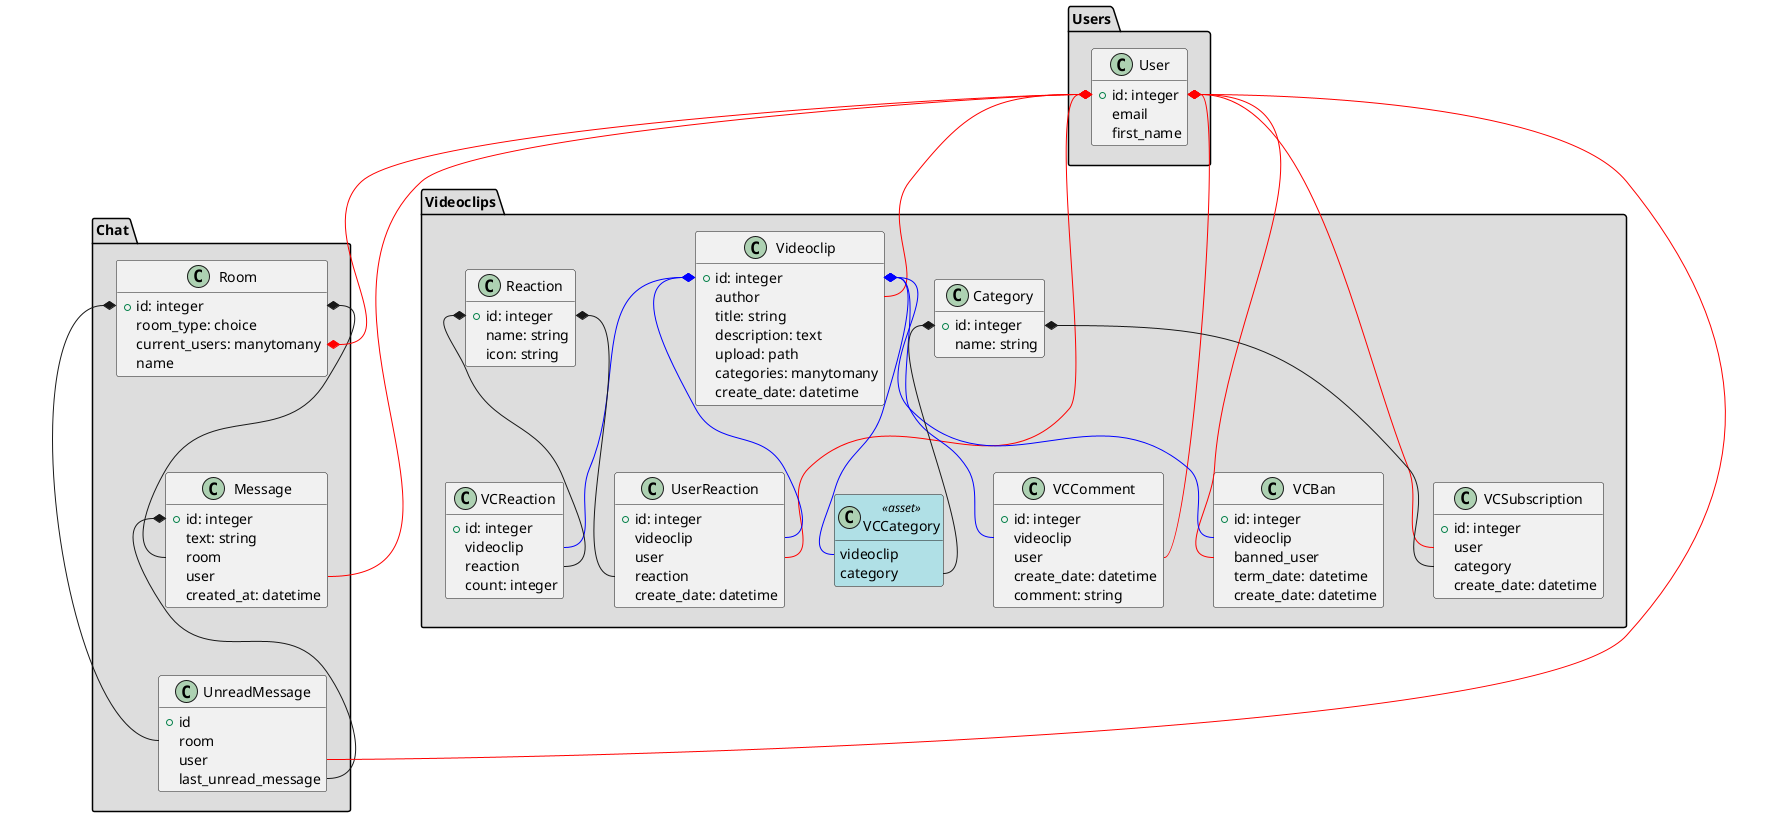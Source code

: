 @startuml vidnet

hide empty methods

package Chat #DDDDDD {
    class Room {
        + id: integer
        room_type: choice
        current_users: manytomany
        name
    }

    class Message {
        + id: integer
        text: string
        room
        user
        created_at: datetime
    }

    class UnreadMessage {
        + id
        room
        user
        last_unread_message
    }
}

package Videoclips #DDDDDD {

    class Category {
        + id: integer
        name: string
    }

    class Reaction {
        + id: integer
        name: string
        icon: string
    }

    class Videoclip {
        + id: integer
        author
        title: string
        description: text
        upload: path
        categories: manytomany
        create_date: datetime
    }

    class VCComment {
        + id: integer
        videoclip
        user
        create_date: datetime
        comment: string
    }

    class VCReaction {
        + id: integer
        videoclip
        reaction
        count: integer
    }

    class UserReaction {
        + id: integer
        videoclip
        user
        reaction
        create_date: datetime
    }

    class VCSubscription {
        + id: integer
        user
        category
        create_date: datetime
    }

    class VCBan {
        + id: integer
        videoclip
        banned_user
        term_date: datetime
        create_date: datetime
    }

    class VCCategory<<asset>> {
        videoclip
        category
    } 
}

skinparam class{
    ArrowColor<<asset>> Green
    BackgroundColor<<asset>> PowderBlue
}

package Users #DDDDDD  {
    class User {
        + id: integer
        email
        first_name
    }
}

Chat.Room::id *-- Chat.Message::room
Chat.Room::id *-- Chat.UnreadMessage::room
Chat.Message::id *-- Chat.UnreadMessage::last_unread_message
User::id *-[#Red]-* Chat.Room::current_users
User::id *-[#Red]- Chat.Message::user
User::id *-[#Red]- Videoclips.VCComment::user
User::id *-[#Red]- Videoclips.Videoclip::author
User::id *-[#Red]- Videoclips.UserReaction::user
User::id *-[#Red]- Videoclips.VCSubscription::user
User::id *-[#Red]- Videoclips.VCBan::banned_user
User::id *-[#Red]- Chat.UnreadMessage::user
Videoclips.Videoclip::id *-[#Blue]- Videoclips.VCCategory::videoclip
Videoclips.Videoclip::id *-[#Blue]- Videoclips.VCBan::videoclip
Videoclips.Videoclip::id *-[#Blue]- Videoclips.UserReaction::videoclip
Videoclips.Videoclip::id *-[#Blue]- Videoclips.VCReaction::videoclip
Videoclips.Videoclip::id *-[#Blue]- Videoclips.VCComment::videoclip

Videoclips.Category::id *-- Videoclips.VCCategory::category
Videoclips.Category::id *-- Videoclips.VCSubscription::category

Videoclips.Reaction::id *-- Videoclips.VCReaction::reaction
Videoclips.Reaction::id *-- Videoclips.UserReaction::reaction

@enduml